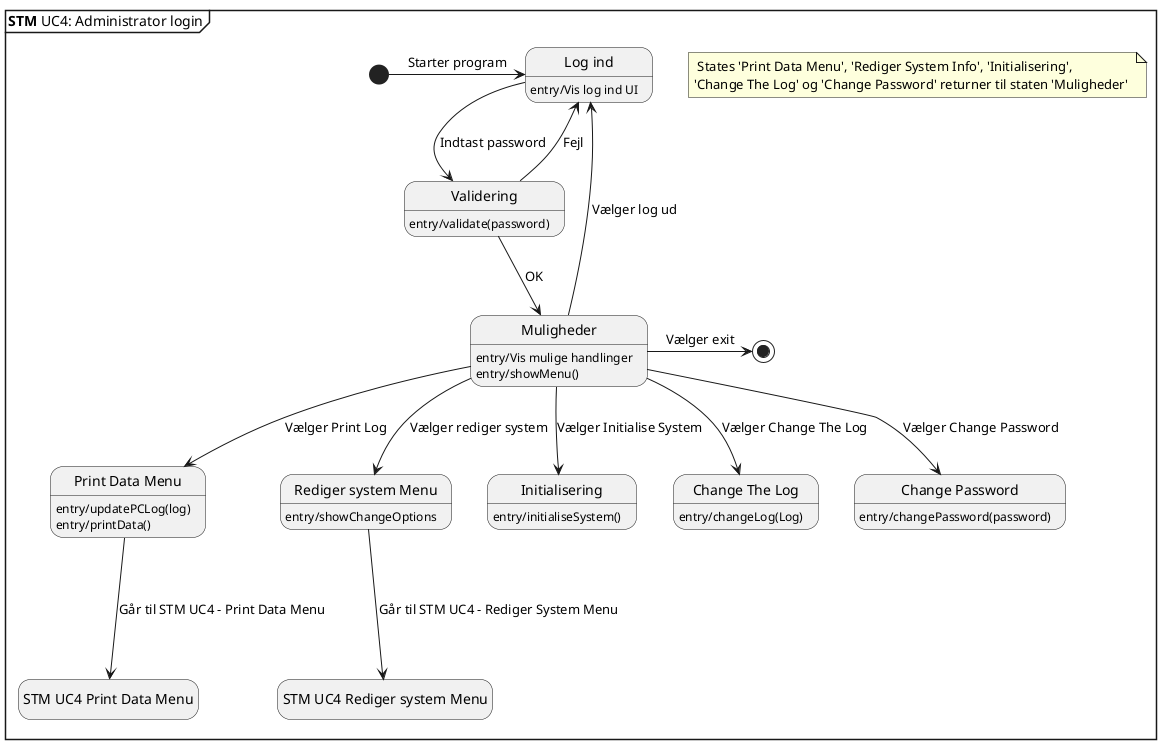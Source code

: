 @startuml UC4 SMD

mainframe **STM** UC4: Administrator login

hide empty description
state "Log ind" as login
state "Validering" as val
state "Muligheder" as mul
state "Print Data Menu" as data
state "Rediger system Menu" as rediger
state "Initialisering" as init
state "Change The Log" as change
state "Change Password" as password
state "STM UC4 Print Data Menu" as data2
state "STM UC4 Rediger system Menu" as rediger2

note " States 'Print Data Menu', 'Rediger System Info', 'Initialisering', \n'Change The Log' og 'Change Password' returner til staten 'Muligheder' " as n1

[*] -> login : Starter program
login -> val : Indtast password
val --> mul : OK
val --> login : Fejl

mul --> data : Vælger Print Log


mul --> rediger : Vælger rediger system


mul --> init : Vælger Initialise System

mul --> change : Vælger Change The Log

mul --> password : Vælger Change Password

mul --> login : Vælger log ud

mul -> [*] : Vælger exit

data ---> data2 : Går til STM UC4 - Print Data Menu

rediger ---> rediger2 : Går til STM UC4 - Rediger System Menu

login : entry/Vis log ind UI

val : entry/validate(password)

mul : entry/Vis mulige handlinger
mul : entry/showMenu()

data : entry/updatePCLog(log)
data : entry/printData()

init : entry/initialiseSystem()
change : entry/changeLog(Log)
password : entry/changePassword(password)

rediger : entry/showChangeOptions

@enduml
